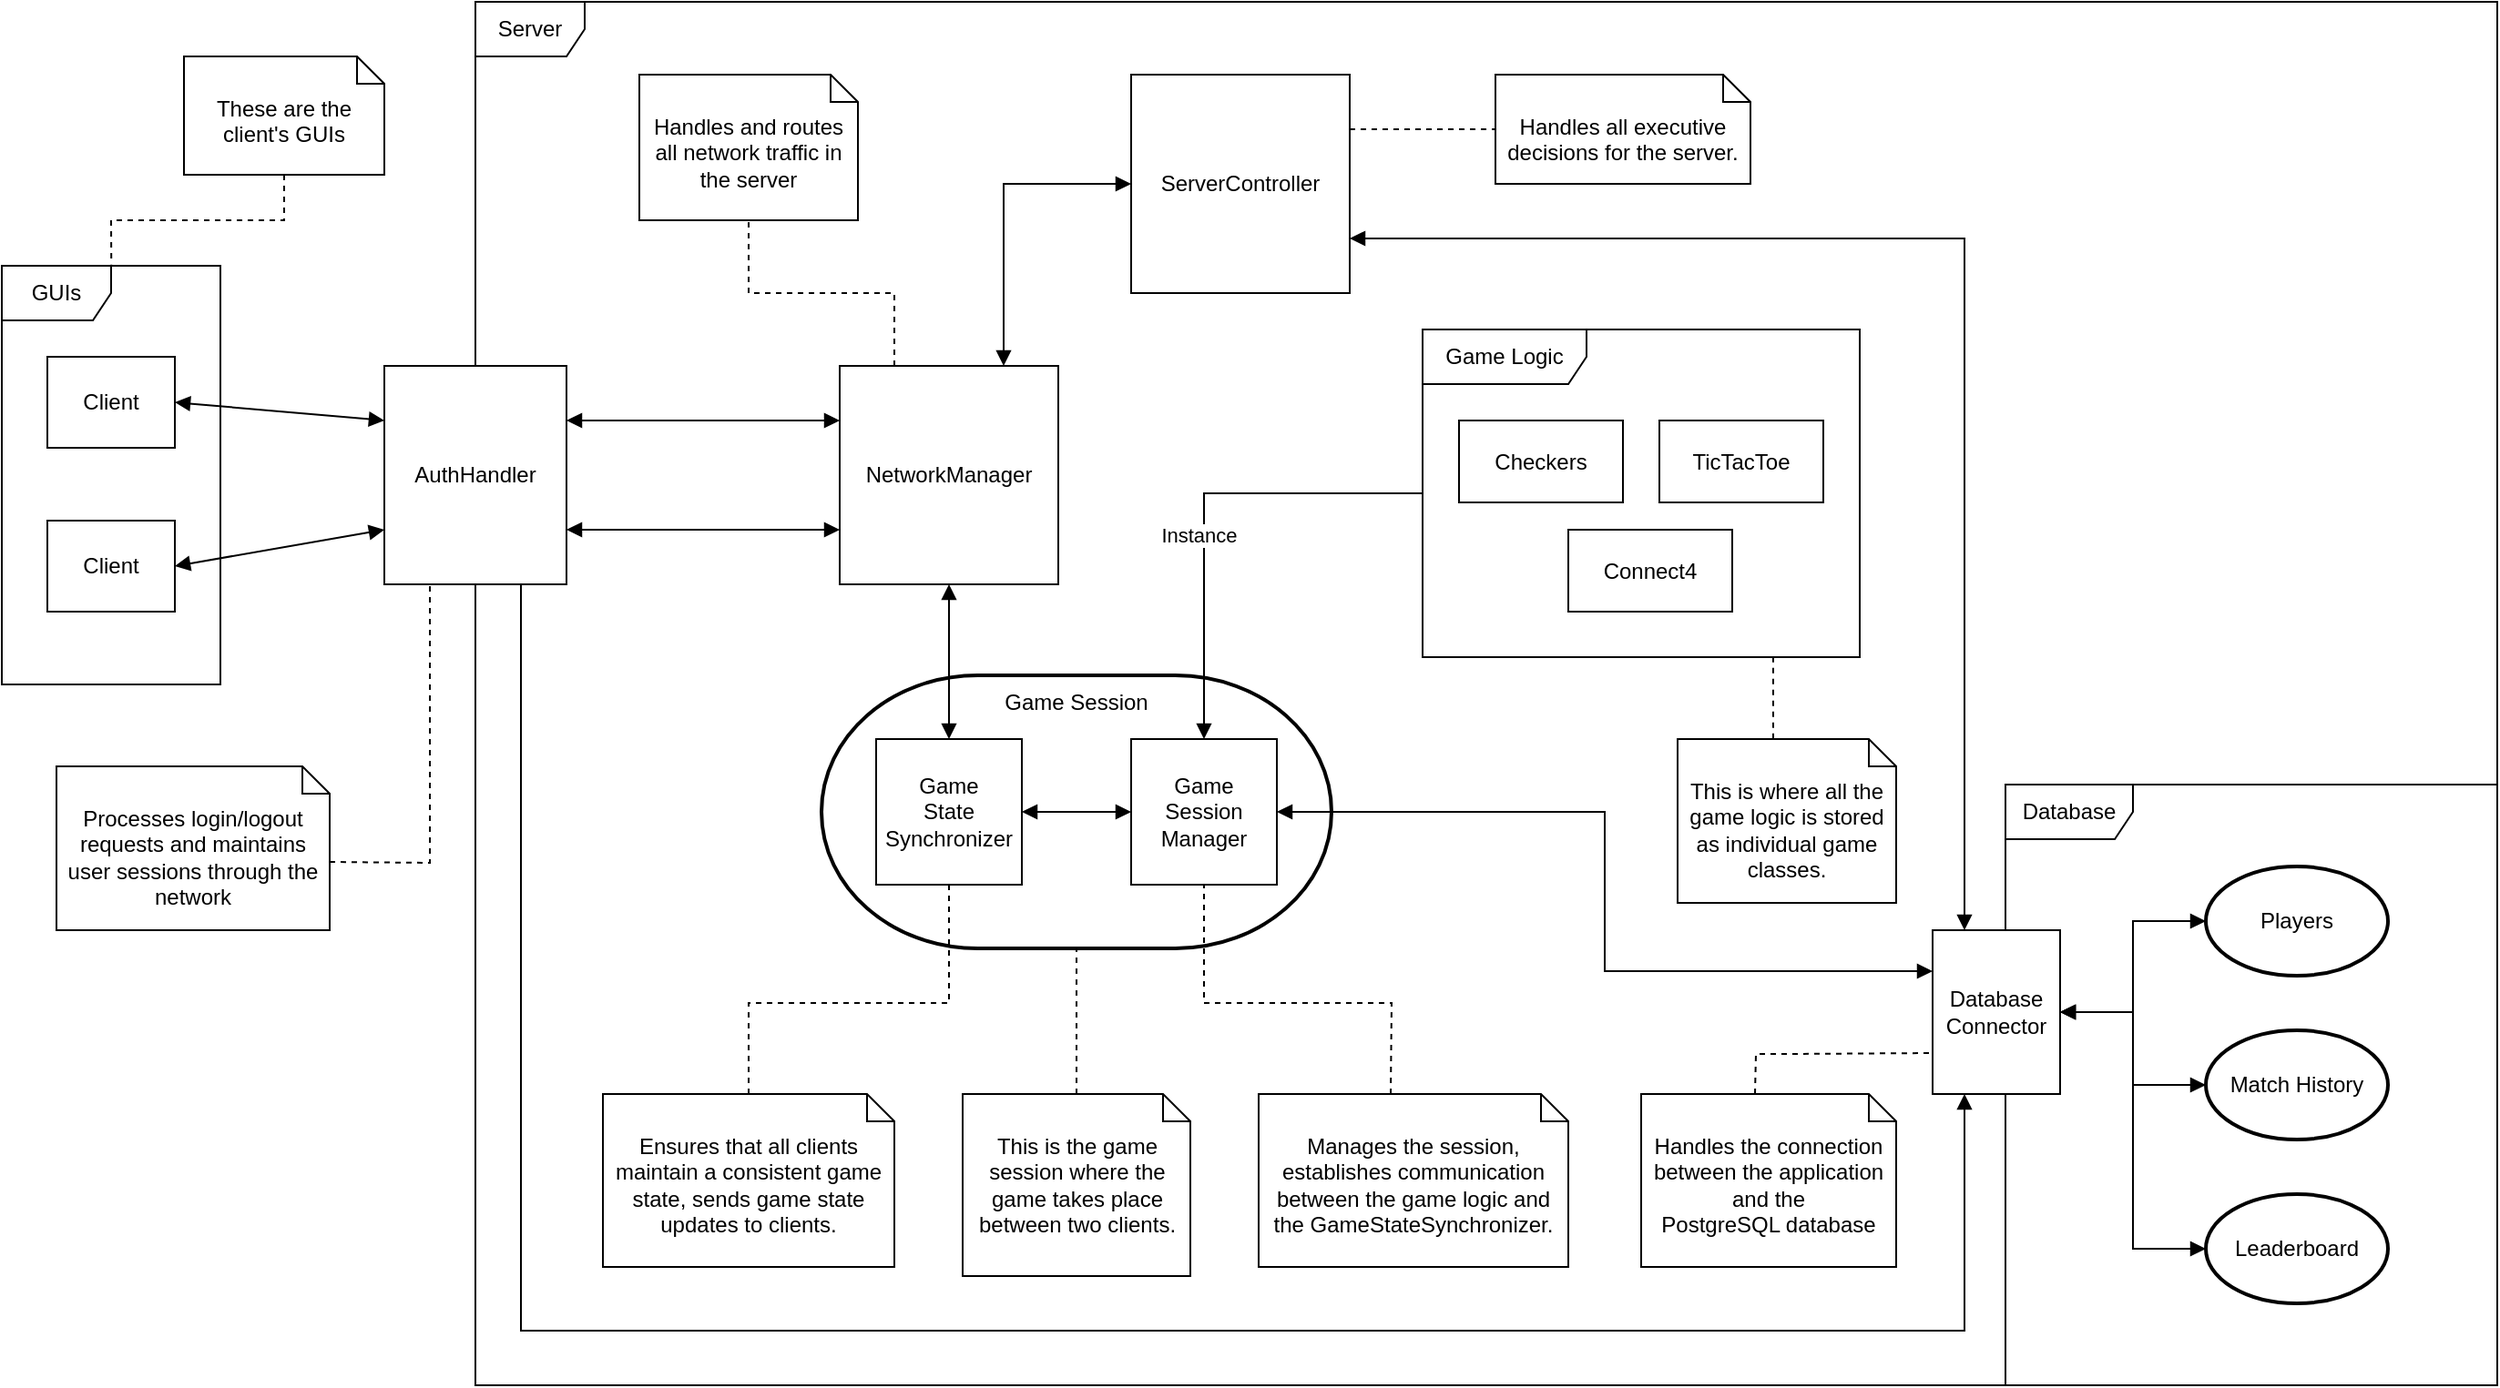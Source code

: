 <mxfile version="26.0.16">
  <diagram name="Page-1" id="AP5UYcdKE5vPN6f5Gu-W">
    <mxGraphModel dx="2693" dy="1994" grid="1" gridSize="10" guides="1" tooltips="1" connect="1" arrows="1" fold="1" page="1" pageScale="1" pageWidth="850" pageHeight="1100" math="0" shadow="0">
      <root>
        <mxCell id="0" />
        <mxCell id="1" parent="0" />
        <mxCell id="eerZtvgGxdo1gej-tkgT-23" value="" style="strokeWidth=2;html=1;shape=mxgraph.flowchart.terminator;whiteSpace=wrap;" vertex="1" parent="1">
          <mxGeometry x="150" y="330" width="280" height="150" as="geometry" />
        </mxCell>
        <mxCell id="eerZtvgGxdo1gej-tkgT-6" value="Server" style="shape=umlFrame;whiteSpace=wrap;html=1;pointerEvents=0;" vertex="1" parent="1">
          <mxGeometry x="-40" y="-40" width="1110" height="760" as="geometry" />
        </mxCell>
        <mxCell id="eerZtvgGxdo1gej-tkgT-7" value="GUIs" style="shape=umlFrame;whiteSpace=wrap;html=1;pointerEvents=0;" vertex="1" parent="1">
          <mxGeometry x="-300" y="105" width="120" height="230" as="geometry" />
        </mxCell>
        <mxCell id="eerZtvgGxdo1gej-tkgT-8" value="Client" style="html=1;whiteSpace=wrap;" vertex="1" parent="1">
          <mxGeometry x="-275" y="155" width="70" height="50" as="geometry" />
        </mxCell>
        <mxCell id="eerZtvgGxdo1gej-tkgT-9" value="Client" style="html=1;whiteSpace=wrap;" vertex="1" parent="1">
          <mxGeometry x="-275" y="245" width="70" height="50" as="geometry" />
        </mxCell>
        <mxCell id="eerZtvgGxdo1gej-tkgT-41" style="edgeStyle=orthogonalEdgeStyle;rounded=0;orthogonalLoop=1;jettySize=auto;html=1;exitX=0.75;exitY=1;exitDx=0;exitDy=0;entryX=0.25;entryY=1;entryDx=0;entryDy=0;endArrow=block" edge="1" parent="1" source="eerZtvgGxdo1gej-tkgT-10" target="eerZtvgGxdo1gej-tkgT-38">
          <mxGeometry relative="1" as="geometry">
            <Array as="points">
              <mxPoint x="-15" y="690" />
              <mxPoint x="777" y="690" />
            </Array>
          </mxGeometry>
        </mxCell>
        <mxCell id="eerZtvgGxdo1gej-tkgT-10" value="AuthHandler" style="html=1;whiteSpace=wrap;" vertex="1" parent="1">
          <mxGeometry x="-90" y="160" width="100" height="120" as="geometry" />
        </mxCell>
        <mxCell id="eerZtvgGxdo1gej-tkgT-11" value="" style="endArrow=block;startArrow=block;endFill=1;startFill=1;html=1;rounded=0;entryX=0;entryY=0.25;entryDx=0;entryDy=0;exitX=1;exitY=0.5;exitDx=0;exitDy=0;" edge="1" parent="1" source="eerZtvgGxdo1gej-tkgT-8" target="eerZtvgGxdo1gej-tkgT-10">
          <mxGeometry width="160" relative="1" as="geometry">
            <mxPoint x="-265" y="154.5" as="sourcePoint" />
            <mxPoint x="-105" y="154.5" as="targetPoint" />
          </mxGeometry>
        </mxCell>
        <mxCell id="eerZtvgGxdo1gej-tkgT-12" value="" style="endArrow=block;startArrow=block;endFill=1;startFill=1;html=1;rounded=0;entryX=0;entryY=0.75;entryDx=0;entryDy=0;exitX=1;exitY=0.5;exitDx=0;exitDy=0;" edge="1" parent="1" source="eerZtvgGxdo1gej-tkgT-9" target="eerZtvgGxdo1gej-tkgT-10">
          <mxGeometry width="160" relative="1" as="geometry">
            <mxPoint x="-255" y="164.5" as="sourcePoint" />
            <mxPoint x="-80" y="185" as="targetPoint" />
          </mxGeometry>
        </mxCell>
        <mxCell id="eerZtvgGxdo1gej-tkgT-13" value="NetworkManager" style="html=1;whiteSpace=wrap;" vertex="1" parent="1">
          <mxGeometry x="160" y="160" width="120" height="120" as="geometry" />
        </mxCell>
        <mxCell id="eerZtvgGxdo1gej-tkgT-15" value="" style="endArrow=block;startArrow=block;endFill=1;startFill=1;html=1;rounded=0;exitX=1;exitY=0.25;exitDx=0;exitDy=0;entryX=0;entryY=0.25;entryDx=0;entryDy=0;" edge="1" parent="1" source="eerZtvgGxdo1gej-tkgT-10" target="eerZtvgGxdo1gej-tkgT-13">
          <mxGeometry width="160" relative="1" as="geometry">
            <mxPoint x="70" y="280" as="sourcePoint" />
            <mxPoint x="230" y="280" as="targetPoint" />
          </mxGeometry>
        </mxCell>
        <mxCell id="eerZtvgGxdo1gej-tkgT-16" value="" style="endArrow=block;startArrow=block;endFill=1;startFill=1;html=1;rounded=0;exitX=1;exitY=0.75;exitDx=0;exitDy=0;entryX=0;entryY=0.75;entryDx=0;entryDy=0;" edge="1" parent="1" source="eerZtvgGxdo1gej-tkgT-10" target="eerZtvgGxdo1gej-tkgT-13">
          <mxGeometry width="160" relative="1" as="geometry">
            <mxPoint x="20" y="200" as="sourcePoint" />
            <mxPoint x="210" y="200" as="targetPoint" />
          </mxGeometry>
        </mxCell>
        <mxCell id="eerZtvgGxdo1gej-tkgT-39" style="edgeStyle=orthogonalEdgeStyle;rounded=0;orthogonalLoop=1;jettySize=auto;html=1;entryX=0.25;entryY=0;entryDx=0;entryDy=0;endArrow=block;startArrow=block;exitX=1;exitY=0.75;exitDx=0;exitDy=0;" edge="1" parent="1" source="eerZtvgGxdo1gej-tkgT-17" target="eerZtvgGxdo1gej-tkgT-38">
          <mxGeometry relative="1" as="geometry" />
        </mxCell>
        <mxCell id="eerZtvgGxdo1gej-tkgT-17" value="ServerController" style="html=1;whiteSpace=wrap;" vertex="1" parent="1">
          <mxGeometry x="320" width="120" height="120" as="geometry" />
        </mxCell>
        <mxCell id="eerZtvgGxdo1gej-tkgT-19" value="" style="endArrow=block;startArrow=block;endFill=1;startFill=1;html=1;rounded=0;exitX=0.75;exitY=0;exitDx=0;exitDy=0;entryX=0;entryY=0.5;entryDx=0;entryDy=0;" edge="1" parent="1" source="eerZtvgGxdo1gej-tkgT-13" target="eerZtvgGxdo1gej-tkgT-17">
          <mxGeometry width="160" relative="1" as="geometry">
            <mxPoint x="250" y="300" as="sourcePoint" />
            <mxPoint x="410" y="300" as="targetPoint" />
            <Array as="points">
              <mxPoint x="250" y="60" />
            </Array>
          </mxGeometry>
        </mxCell>
        <mxCell id="eerZtvgGxdo1gej-tkgT-24" value="&lt;div&gt;Game&lt;/div&gt;&lt;div&gt;State&lt;/div&gt;&lt;div&gt;Synchronizer&lt;/div&gt;" style="html=1;whiteSpace=wrap;" vertex="1" parent="1">
          <mxGeometry x="180" y="365" width="80" height="80" as="geometry" />
        </mxCell>
        <mxCell id="eerZtvgGxdo1gej-tkgT-25" value="This is where all the game logic is stored as individual game classes." style="shape=note2;boundedLbl=1;whiteSpace=wrap;html=1;size=15;verticalAlign=top;align=center;" vertex="1" parent="1">
          <mxGeometry x="620" y="365" width="120" height="90" as="geometry" />
        </mxCell>
        <mxCell id="eerZtvgGxdo1gej-tkgT-26" value="Game Logic" style="shape=umlFrame;whiteSpace=wrap;html=1;pointerEvents=0;width=90;height=30;" vertex="1" parent="1">
          <mxGeometry x="480" y="140" width="240" height="180" as="geometry" />
        </mxCell>
        <mxCell id="eerZtvgGxdo1gej-tkgT-27" value="Checkers" style="html=1;whiteSpace=wrap;" vertex="1" parent="1">
          <mxGeometry x="500" y="190" width="90" height="45" as="geometry" />
        </mxCell>
        <mxCell id="eerZtvgGxdo1gej-tkgT-28" value="TicTacToe" style="html=1;whiteSpace=wrap;" vertex="1" parent="1">
          <mxGeometry x="610" y="190" width="90" height="45" as="geometry" />
        </mxCell>
        <mxCell id="eerZtvgGxdo1gej-tkgT-29" value="Connect4" style="html=1;whiteSpace=wrap;" vertex="1" parent="1">
          <mxGeometry x="560" y="250" width="90" height="45" as="geometry" />
        </mxCell>
        <mxCell id="eerZtvgGxdo1gej-tkgT-32" style="edgeStyle=orthogonalEdgeStyle;rounded=0;orthogonalLoop=1;jettySize=auto;html=1;entryX=0.5;entryY=0;entryDx=0;entryDy=0;endArrow=block" edge="1" parent="1" source="eerZtvgGxdo1gej-tkgT-26" target="eerZtvgGxdo1gej-tkgT-35">
          <mxGeometry relative="1" as="geometry" />
        </mxCell>
        <mxCell id="eerZtvgGxdo1gej-tkgT-33" value="Instance" style="edgeLabel;html=1;align=center;verticalAlign=middle;resizable=0;points=[];" vertex="1" connectable="0" parent="eerZtvgGxdo1gej-tkgT-32">
          <mxGeometry x="0.04" y="-3" relative="1" as="geometry">
            <mxPoint y="10" as="offset" />
          </mxGeometry>
        </mxCell>
        <mxCell id="eerZtvgGxdo1gej-tkgT-40" style="edgeStyle=orthogonalEdgeStyle;rounded=0;orthogonalLoop=1;jettySize=auto;html=1;entryX=0;entryY=0.25;entryDx=0;entryDy=0;endArrow=block;startArrow=block" edge="1" parent="1" source="eerZtvgGxdo1gej-tkgT-35" target="eerZtvgGxdo1gej-tkgT-38">
          <mxGeometry relative="1" as="geometry" />
        </mxCell>
        <mxCell id="eerZtvgGxdo1gej-tkgT-35" value="&lt;div&gt;Game&lt;/div&gt;&lt;div&gt;Session&lt;/div&gt;&lt;div&gt;Manager&lt;/div&gt;" style="html=1;whiteSpace=wrap;" vertex="1" parent="1">
          <mxGeometry x="320" y="365" width="80" height="80" as="geometry" />
        </mxCell>
        <mxCell id="eerZtvgGxdo1gej-tkgT-36" value="" style="endArrow=block;startArrow=block;endFill=1;startFill=1;html=1;rounded=0;exitX=1;exitY=0.5;exitDx=0;exitDy=0;entryX=0;entryY=0.5;entryDx=0;entryDy=0;" edge="1" parent="1" source="eerZtvgGxdo1gej-tkgT-24" target="eerZtvgGxdo1gej-tkgT-35">
          <mxGeometry width="160" relative="1" as="geometry">
            <mxPoint x="240" y="300" as="sourcePoint" />
            <mxPoint x="400" y="300" as="targetPoint" />
          </mxGeometry>
        </mxCell>
        <mxCell id="eerZtvgGxdo1gej-tkgT-37" value="Database" style="shape=umlFrame;whiteSpace=wrap;html=1;pointerEvents=0;width=70;height=30;" vertex="1" parent="1">
          <mxGeometry x="800" y="390" width="270" height="330" as="geometry" />
        </mxCell>
        <mxCell id="eerZtvgGxdo1gej-tkgT-38" value="&lt;div&gt;Database&lt;/div&gt;&lt;div&gt;Connector&lt;/div&gt;" style="html=1;whiteSpace=wrap;" vertex="1" parent="1">
          <mxGeometry x="760" y="470" width="70" height="90" as="geometry" />
        </mxCell>
        <mxCell id="eerZtvgGxdo1gej-tkgT-42" value="Players" style="strokeWidth=2;html=1;shape=mxgraph.flowchart.start_1;whiteSpace=wrap;" vertex="1" parent="1">
          <mxGeometry x="910" y="435" width="100" height="60" as="geometry" />
        </mxCell>
        <mxCell id="eerZtvgGxdo1gej-tkgT-43" value="Match History" style="strokeWidth=2;html=1;shape=mxgraph.flowchart.start_1;whiteSpace=wrap;" vertex="1" parent="1">
          <mxGeometry x="910" y="525" width="100" height="60" as="geometry" />
        </mxCell>
        <mxCell id="eerZtvgGxdo1gej-tkgT-44" value="Leaderboard" style="strokeWidth=2;html=1;shape=mxgraph.flowchart.start_1;whiteSpace=wrap;" vertex="1" parent="1">
          <mxGeometry x="910" y="615" width="100" height="60" as="geometry" />
        </mxCell>
        <mxCell id="eerZtvgGxdo1gej-tkgT-49" value="" style="endArrow=block;startArrow=block;endFill=1;startFill=1;html=1;rounded=0;exitX=1;exitY=0.5;exitDx=0;exitDy=0;entryX=0;entryY=0.5;entryDx=0;entryDy=0;entryPerimeter=0;" edge="1" parent="1" source="eerZtvgGxdo1gej-tkgT-38" target="eerZtvgGxdo1gej-tkgT-44">
          <mxGeometry width="160" relative="1" as="geometry">
            <mxPoint x="750" y="679.62" as="sourcePoint" />
            <mxPoint x="910" y="679.62" as="targetPoint" />
            <Array as="points">
              <mxPoint x="870" y="515" />
              <mxPoint x="870" y="645" />
            </Array>
          </mxGeometry>
        </mxCell>
        <mxCell id="eerZtvgGxdo1gej-tkgT-50" value="" style="endArrow=block;startArrow=block;endFill=1;startFill=1;html=1;rounded=0;exitX=1;exitY=0.5;exitDx=0;exitDy=0;entryX=0;entryY=0.5;entryDx=0;entryDy=0;entryPerimeter=0;" edge="1" parent="1" source="eerZtvgGxdo1gej-tkgT-38" target="eerZtvgGxdo1gej-tkgT-42">
          <mxGeometry width="160" relative="1" as="geometry">
            <mxPoint x="680" y="560" as="sourcePoint" />
            <mxPoint x="840" y="560" as="targetPoint" />
            <Array as="points">
              <mxPoint x="870" y="515" />
              <mxPoint x="870" y="465" />
            </Array>
          </mxGeometry>
        </mxCell>
        <mxCell id="eerZtvgGxdo1gej-tkgT-52" value="" style="endArrow=block;startArrow=block;endFill=1;startFill=1;html=1;rounded=0;exitX=1;exitY=0.5;exitDx=0;exitDy=0;entryX=0;entryY=0.5;entryDx=0;entryDy=0;entryPerimeter=0;" edge="1" parent="1" source="eerZtvgGxdo1gej-tkgT-38" target="eerZtvgGxdo1gej-tkgT-43">
          <mxGeometry width="160" relative="1" as="geometry">
            <mxPoint x="680" y="570" as="sourcePoint" />
            <mxPoint x="840" y="570" as="targetPoint" />
            <Array as="points">
              <mxPoint x="870" y="515" />
              <mxPoint x="870" y="555" />
            </Array>
          </mxGeometry>
        </mxCell>
        <mxCell id="eerZtvgGxdo1gej-tkgT-56" value="" style="endArrow=block;startArrow=block;endFill=1;startFill=1;html=1;rounded=0;exitX=0.5;exitY=1;exitDx=0;exitDy=0;entryX=0.5;entryY=0;entryDx=0;entryDy=0;" edge="1" parent="1" source="eerZtvgGxdo1gej-tkgT-13" target="eerZtvgGxdo1gej-tkgT-24">
          <mxGeometry width="160" relative="1" as="geometry">
            <mxPoint x="220" y="370" as="sourcePoint" />
            <mxPoint x="380" y="370" as="targetPoint" />
          </mxGeometry>
        </mxCell>
        <mxCell id="eerZtvgGxdo1gej-tkgT-57" value="Handles all executive decisions for the server." style="shape=note2;boundedLbl=1;whiteSpace=wrap;html=1;size=15;verticalAlign=top;align=center;" vertex="1" parent="1">
          <mxGeometry x="520" width="140" height="60" as="geometry" />
        </mxCell>
        <mxCell id="eerZtvgGxdo1gej-tkgT-58" value="" style="endArrow=none;dashed=1;html=1;rounded=0;exitX=1;exitY=0.25;exitDx=0;exitDy=0;entryX=0;entryY=0.5;entryDx=0;entryDy=0;entryPerimeter=0;" edge="1" parent="1" source="eerZtvgGxdo1gej-tkgT-17" target="eerZtvgGxdo1gej-tkgT-57">
          <mxGeometry width="50" height="50" relative="1" as="geometry">
            <mxPoint x="330" y="-30" as="sourcePoint" />
            <mxPoint x="380" y="-80" as="targetPoint" />
          </mxGeometry>
        </mxCell>
        <mxCell id="eerZtvgGxdo1gej-tkgT-59" value="Handles and routes all network traffic in the server" style="shape=note2;boundedLbl=1;whiteSpace=wrap;html=1;size=15;verticalAlign=top;align=center;" vertex="1" parent="1">
          <mxGeometry x="50" width="120" height="80" as="geometry" />
        </mxCell>
        <mxCell id="eerZtvgGxdo1gej-tkgT-60" value="" style="endArrow=none;dashed=1;html=1;rounded=0;entryX=0.5;entryY=1;entryDx=0;entryDy=0;entryPerimeter=0;exitX=0.25;exitY=0;exitDx=0;exitDy=0;" edge="1" parent="1" source="eerZtvgGxdo1gej-tkgT-13" target="eerZtvgGxdo1gej-tkgT-59">
          <mxGeometry width="50" height="50" relative="1" as="geometry">
            <mxPoint x="260" y="240" as="sourcePoint" />
            <mxPoint x="310" y="190" as="targetPoint" />
            <Array as="points">
              <mxPoint x="190" y="120" />
              <mxPoint x="110" y="120" />
            </Array>
          </mxGeometry>
        </mxCell>
        <mxCell id="eerZtvgGxdo1gej-tkgT-61" value="Processes login/logout&lt;br&gt;requests and maintains user sessions through the network" style="shape=note2;boundedLbl=1;whiteSpace=wrap;html=1;size=15;verticalAlign=top;align=center;" vertex="1" parent="1">
          <mxGeometry x="-270" y="380" width="150" height="90" as="geometry" />
        </mxCell>
        <mxCell id="eerZtvgGxdo1gej-tkgT-64" value="" style="endArrow=none;dashed=1;html=1;rounded=0;entryX=0.25;entryY=1;entryDx=0;entryDy=0;exitX=0;exitY=0;exitDx=150;exitDy=52.5;exitPerimeter=0;" edge="1" parent="1" source="eerZtvgGxdo1gej-tkgT-61" target="eerZtvgGxdo1gej-tkgT-10">
          <mxGeometry width="50" height="50" relative="1" as="geometry">
            <mxPoint x="30" y="370" as="sourcePoint" />
            <mxPoint x="80" y="320" as="targetPoint" />
            <Array as="points">
              <mxPoint x="-65" y="433" />
            </Array>
          </mxGeometry>
        </mxCell>
        <mxCell id="eerZtvgGxdo1gej-tkgT-65" value="Game Session" style="text;html=1;align=center;verticalAlign=middle;whiteSpace=wrap;rounded=0;" vertex="1" parent="1">
          <mxGeometry x="240" y="330" width="100" height="30" as="geometry" />
        </mxCell>
        <mxCell id="eerZtvgGxdo1gej-tkgT-66" value="This is the game session where the game takes place between two clients." style="shape=note2;boundedLbl=1;whiteSpace=wrap;html=1;size=15;verticalAlign=top;align=center;" vertex="1" parent="1">
          <mxGeometry x="227.5" y="560" width="125" height="100" as="geometry" />
        </mxCell>
        <mxCell id="eerZtvgGxdo1gej-tkgT-67" value="" style="endArrow=none;dashed=1;html=1;rounded=0;exitX=0.5;exitY=0;exitDx=0;exitDy=0;exitPerimeter=0;entryX=0.5;entryY=1;entryDx=0;entryDy=0;entryPerimeter=0;" edge="1" parent="1" source="eerZtvgGxdo1gej-tkgT-66" target="eerZtvgGxdo1gej-tkgT-23">
          <mxGeometry width="50" height="50" relative="1" as="geometry">
            <mxPoint x="360" y="510" as="sourcePoint" />
            <mxPoint x="410" y="460" as="targetPoint" />
          </mxGeometry>
        </mxCell>
        <mxCell id="eerZtvgGxdo1gej-tkgT-68" value="Ensures that all clients maintain a consistent game&lt;br&gt;state, sends game state updates to clients." style="shape=note2;boundedLbl=1;whiteSpace=wrap;html=1;size=15;verticalAlign=top;align=center;" vertex="1" parent="1">
          <mxGeometry x="30" y="560" width="160" height="95" as="geometry" />
        </mxCell>
        <mxCell id="eerZtvgGxdo1gej-tkgT-69" value="" style="endArrow=none;dashed=1;html=1;rounded=0;entryX=0.5;entryY=1;entryDx=0;entryDy=0;exitX=0.5;exitY=0;exitDx=0;exitDy=0;exitPerimeter=0;" edge="1" parent="1" source="eerZtvgGxdo1gej-tkgT-68" target="eerZtvgGxdo1gej-tkgT-24">
          <mxGeometry width="50" height="50" relative="1" as="geometry">
            <mxPoint x="360" y="500" as="sourcePoint" />
            <mxPoint x="410" y="450" as="targetPoint" />
            <Array as="points">
              <mxPoint x="110" y="510" />
              <mxPoint x="220" y="510" />
            </Array>
          </mxGeometry>
        </mxCell>
        <mxCell id="eerZtvgGxdo1gej-tkgT-70" value="Manages the session, establishes communication between the game logic and the GameStateSynchronizer." style="shape=note2;boundedLbl=1;whiteSpace=wrap;html=1;size=15;verticalAlign=top;align=center;" vertex="1" parent="1">
          <mxGeometry x="390" y="560" width="170" height="95" as="geometry" />
        </mxCell>
        <mxCell id="eerZtvgGxdo1gej-tkgT-71" value="" style="endArrow=none;dashed=1;html=1;rounded=0;entryX=0.5;entryY=1;entryDx=0;entryDy=0;exitX=0;exitY=0;exitDx=72.5;exitDy=0;exitPerimeter=0;" edge="1" parent="1" source="eerZtvgGxdo1gej-tkgT-70" target="eerZtvgGxdo1gej-tkgT-35">
          <mxGeometry width="50" height="50" relative="1" as="geometry">
            <mxPoint x="320" y="540" as="sourcePoint" />
            <mxPoint x="370" y="490" as="targetPoint" />
            <Array as="points">
              <mxPoint x="463" y="510" />
              <mxPoint x="360" y="510" />
            </Array>
          </mxGeometry>
        </mxCell>
        <mxCell id="eerZtvgGxdo1gej-tkgT-74" value="Handles the connection between the application and the&lt;br&gt;PostgreSQL database" style="shape=note2;boundedLbl=1;whiteSpace=wrap;html=1;size=15;verticalAlign=top;align=center;" vertex="1" parent="1">
          <mxGeometry x="600" y="560" width="140" height="95" as="geometry" />
        </mxCell>
        <mxCell id="eerZtvgGxdo1gej-tkgT-75" value="" style="endArrow=none;dashed=1;html=1;rounded=0;entryX=0;entryY=0.75;entryDx=0;entryDy=0;exitX=0;exitY=0;exitDx=62.5;exitDy=0;exitPerimeter=0;" edge="1" parent="1" source="eerZtvgGxdo1gej-tkgT-74" target="eerZtvgGxdo1gej-tkgT-38">
          <mxGeometry width="50" height="50" relative="1" as="geometry">
            <mxPoint x="500" y="610" as="sourcePoint" />
            <mxPoint x="550" y="560" as="targetPoint" />
            <Array as="points">
              <mxPoint x="663" y="538" />
              <mxPoint x="680" y="538" />
            </Array>
          </mxGeometry>
        </mxCell>
        <mxCell id="eerZtvgGxdo1gej-tkgT-76" value="" style="endArrow=none;dashed=1;html=1;rounded=0;entryX=0;entryY=0;entryDx=52.5;entryDy=0;entryPerimeter=0;exitX=0.802;exitY=0.999;exitDx=0;exitDy=0;exitPerimeter=0;" edge="1" parent="1" source="eerZtvgGxdo1gej-tkgT-26" target="eerZtvgGxdo1gej-tkgT-25">
          <mxGeometry width="50" height="50" relative="1" as="geometry">
            <mxPoint x="490" y="380" as="sourcePoint" />
            <mxPoint x="540" y="330" as="targetPoint" />
          </mxGeometry>
        </mxCell>
        <mxCell id="eerZtvgGxdo1gej-tkgT-77" value="These are the client&#39;s GUIs" style="shape=note2;boundedLbl=1;whiteSpace=wrap;html=1;size=15;verticalAlign=top;align=center;" vertex="1" parent="1">
          <mxGeometry x="-200" y="-10" width="110" height="65" as="geometry" />
        </mxCell>
        <mxCell id="eerZtvgGxdo1gej-tkgT-78" value="" style="endArrow=none;dashed=1;html=1;rounded=0;exitX=0.5;exitY=1;exitDx=0;exitDy=0;exitPerimeter=0;entryX=0.501;entryY=-0.004;entryDx=0;entryDy=0;entryPerimeter=0;" edge="1" parent="1" source="eerZtvgGxdo1gej-tkgT-77" target="eerZtvgGxdo1gej-tkgT-7">
          <mxGeometry width="50" height="50" relative="1" as="geometry">
            <mxPoint x="-110" y="360" as="sourcePoint" />
            <mxPoint x="-130" y="100" as="targetPoint" />
            <Array as="points">
              <mxPoint x="-145" y="80" />
              <mxPoint x="-240" y="80" />
            </Array>
          </mxGeometry>
        </mxCell>
      </root>
    </mxGraphModel>
  </diagram>
</mxfile>

